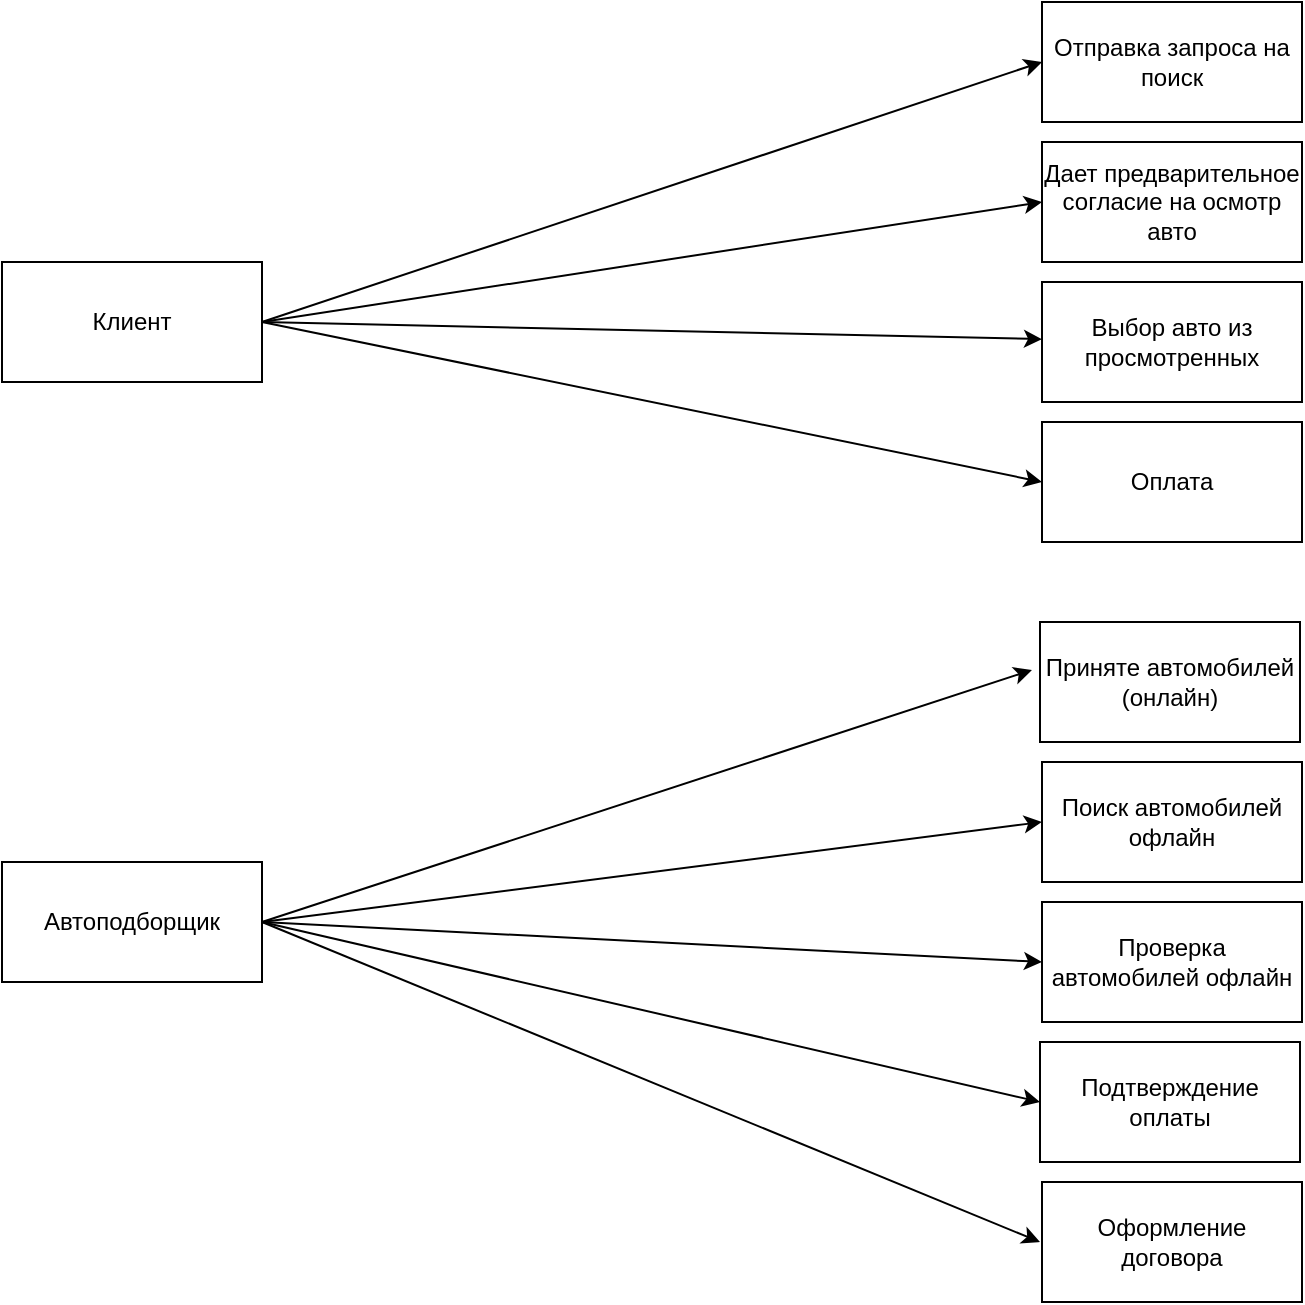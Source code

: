 <mxfile version="15.4.0" type="device"><diagram id="MVHSQgy4ugr2mBrsH1ho" name="Страница 1"><mxGraphModel dx="1422" dy="822" grid="1" gridSize="10" guides="1" tooltips="1" connect="1" arrows="1" fold="1" page="1" pageScale="1" pageWidth="827" pageHeight="1169" math="0" shadow="0"><root><mxCell id="0"/><mxCell id="1" parent="0"/><mxCell id="Gu985xNvsTtnjAOQGbtF-1" value="Клиент" style="rounded=0;whiteSpace=wrap;html=1;" vertex="1" parent="1"><mxGeometry x="90" y="150" width="130" height="60" as="geometry"/></mxCell><mxCell id="Gu985xNvsTtnjAOQGbtF-2" value="Автоподборщик" style="rounded=0;whiteSpace=wrap;html=1;" vertex="1" parent="1"><mxGeometry x="90" y="450" width="130" height="60" as="geometry"/></mxCell><mxCell id="Gu985xNvsTtnjAOQGbtF-3" value="Отправка запроса на поиск" style="rounded=0;whiteSpace=wrap;html=1;" vertex="1" parent="1"><mxGeometry x="610" y="20" width="130" height="60" as="geometry"/></mxCell><mxCell id="Gu985xNvsTtnjAOQGbtF-4" value="Дает предварительное согласие на осмотр авто" style="rounded=0;whiteSpace=wrap;html=1;" vertex="1" parent="1"><mxGeometry x="610" y="90" width="130" height="60" as="geometry"/></mxCell><mxCell id="Gu985xNvsTtnjAOQGbtF-5" value="Выбор авто из просмотренных" style="rounded=0;whiteSpace=wrap;html=1;" vertex="1" parent="1"><mxGeometry x="610" y="160" width="130" height="60" as="geometry"/></mxCell><mxCell id="Gu985xNvsTtnjAOQGbtF-6" value="Оплата" style="rounded=0;whiteSpace=wrap;html=1;" vertex="1" parent="1"><mxGeometry x="610" y="230" width="130" height="60" as="geometry"/></mxCell><mxCell id="Gu985xNvsTtnjAOQGbtF-7" value="Приняте автомобилей&lt;br&gt;(онлайн)" style="rounded=0;whiteSpace=wrap;html=1;" vertex="1" parent="1"><mxGeometry x="609" y="330" width="130" height="60" as="geometry"/></mxCell><mxCell id="Gu985xNvsTtnjAOQGbtF-8" value="Поиск автомобилей офлайн" style="rounded=0;whiteSpace=wrap;html=1;" vertex="1" parent="1"><mxGeometry x="610" y="400" width="130" height="60" as="geometry"/></mxCell><mxCell id="Gu985xNvsTtnjAOQGbtF-9" value="Проверка автомобилей офлайн" style="rounded=0;whiteSpace=wrap;html=1;" vertex="1" parent="1"><mxGeometry x="610" y="470" width="130" height="60" as="geometry"/></mxCell><mxCell id="Gu985xNvsTtnjAOQGbtF-16" value="" style="endArrow=classic;html=1;entryX=0;entryY=0.5;entryDx=0;entryDy=0;exitX=1;exitY=0.5;exitDx=0;exitDy=0;" edge="1" parent="1" target="Gu985xNvsTtnjAOQGbtF-3"><mxGeometry width="50" height="50" relative="1" as="geometry"><mxPoint x="220" y="180" as="sourcePoint"/><mxPoint x="570" y="60" as="targetPoint"/></mxGeometry></mxCell><mxCell id="Gu985xNvsTtnjAOQGbtF-17" value="" style="endArrow=classic;html=1;entryX=0;entryY=0.5;entryDx=0;entryDy=0;exitX=1;exitY=0.5;exitDx=0;exitDy=0;" edge="1" parent="1" target="Gu985xNvsTtnjAOQGbtF-4"><mxGeometry width="50" height="50" relative="1" as="geometry"><mxPoint x="220" y="180" as="sourcePoint"/><mxPoint x="570" y="60" as="targetPoint"/></mxGeometry></mxCell><mxCell id="Gu985xNvsTtnjAOQGbtF-18" value="" style="endArrow=classic;html=1;exitX=1;exitY=0.5;exitDx=0;exitDy=0;" edge="1" parent="1" target="Gu985xNvsTtnjAOQGbtF-5"><mxGeometry width="50" height="50" relative="1" as="geometry"><mxPoint x="220" y="180" as="sourcePoint"/><mxPoint x="570" y="60" as="targetPoint"/></mxGeometry></mxCell><mxCell id="Gu985xNvsTtnjAOQGbtF-19" value="" style="endArrow=classic;html=1;entryX=0;entryY=0.5;entryDx=0;entryDy=0;exitX=1;exitY=0.5;exitDx=0;exitDy=0;" edge="1" parent="1" target="Gu985xNvsTtnjAOQGbtF-6"><mxGeometry width="50" height="50" relative="1" as="geometry"><mxPoint x="220" y="180" as="sourcePoint"/><mxPoint x="570" y="60" as="targetPoint"/></mxGeometry></mxCell><mxCell id="Gu985xNvsTtnjAOQGbtF-20" value="" style="endArrow=classic;html=1;entryX=-0.031;entryY=0.4;entryDx=0;entryDy=0;exitX=1;exitY=0.5;exitDx=0;exitDy=0;entryPerimeter=0;" edge="1" parent="1" target="Gu985xNvsTtnjAOQGbtF-7"><mxGeometry width="50" height="50" relative="1" as="geometry"><mxPoint x="220" y="480" as="sourcePoint"/><mxPoint x="570" y="360" as="targetPoint"/></mxGeometry></mxCell><mxCell id="Gu985xNvsTtnjAOQGbtF-21" value="" style="endArrow=classic;html=1;entryX=0;entryY=0.5;entryDx=0;entryDy=0;exitX=1;exitY=0.5;exitDx=0;exitDy=0;" edge="1" parent="1" target="Gu985xNvsTtnjAOQGbtF-8"><mxGeometry width="50" height="50" relative="1" as="geometry"><mxPoint x="220" y="480" as="sourcePoint"/><mxPoint x="570" y="360" as="targetPoint"/></mxGeometry></mxCell><mxCell id="Gu985xNvsTtnjAOQGbtF-22" value="" style="endArrow=classic;html=1;entryX=0;entryY=0.5;entryDx=0;entryDy=0;exitX=1;exitY=0.5;exitDx=0;exitDy=0;" edge="1" parent="1" target="Gu985xNvsTtnjAOQGbtF-9"><mxGeometry width="50" height="50" relative="1" as="geometry"><mxPoint x="220" y="480" as="sourcePoint"/><mxPoint x="570" y="360" as="targetPoint"/></mxGeometry></mxCell><mxCell id="Gu985xNvsTtnjAOQGbtF-23" value="" style="endArrow=classic;html=1;entryX=0;entryY=0.5;entryDx=0;entryDy=0;exitX=1;exitY=0.5;exitDx=0;exitDy=0;" edge="1" parent="1"><mxGeometry width="50" height="50" relative="1" as="geometry"><mxPoint x="220" y="480" as="sourcePoint"/><mxPoint x="609" y="640" as="targetPoint"/></mxGeometry></mxCell><mxCell id="Gu985xNvsTtnjAOQGbtF-24" value="Подтверждение оплаты" style="rounded=0;whiteSpace=wrap;html=1;" vertex="1" parent="1"><mxGeometry x="609" y="540" width="130" height="60" as="geometry"/></mxCell><mxCell id="Gu985xNvsTtnjAOQGbtF-25" value="" style="endArrow=classic;html=1;entryX=0;entryY=0.5;entryDx=0;entryDy=0;exitX=1;exitY=0.5;exitDx=0;exitDy=0;" edge="1" parent="1" target="Gu985xNvsTtnjAOQGbtF-24"><mxGeometry width="50" height="50" relative="1" as="geometry"><mxPoint x="220" y="480" as="sourcePoint"/><mxPoint x="609" y="640" as="targetPoint"/></mxGeometry></mxCell><mxCell id="Gu985xNvsTtnjAOQGbtF-26" value="Оформление договора" style="rounded=0;whiteSpace=wrap;html=1;" vertex="1" parent="1"><mxGeometry x="610" y="610" width="130" height="60" as="geometry"/></mxCell></root></mxGraphModel></diagram></mxfile>